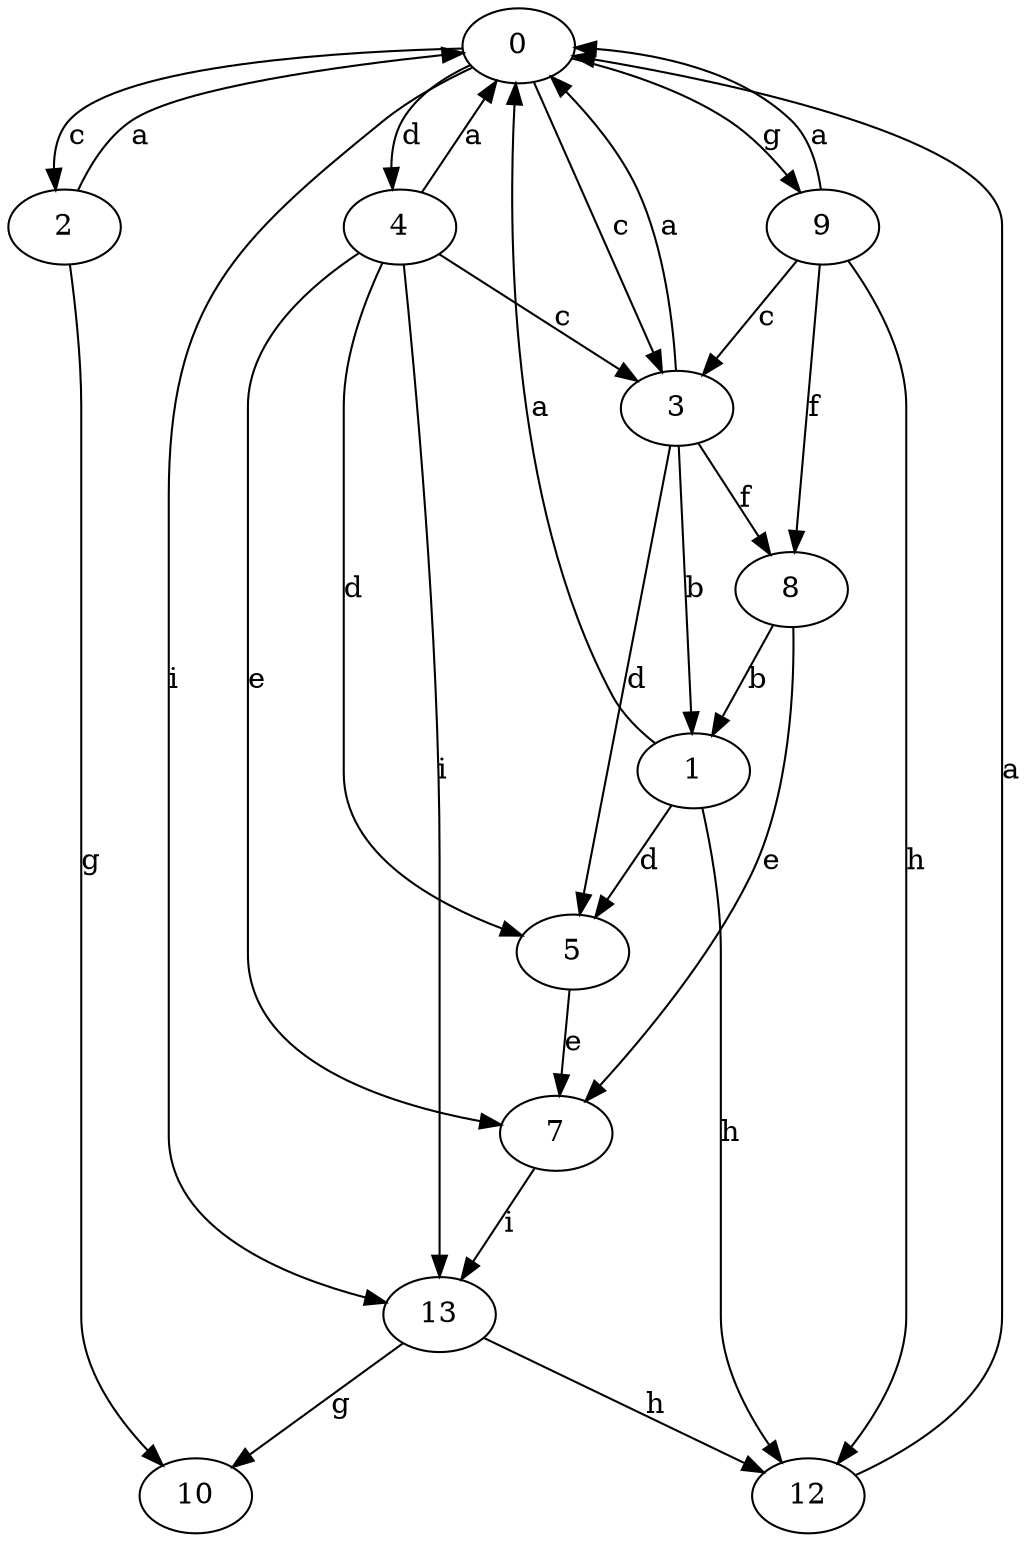 strict digraph  {
0;
1;
2;
3;
4;
5;
7;
8;
9;
10;
12;
13;
0 -> 2  [label=c];
0 -> 3  [label=c];
0 -> 4  [label=d];
0 -> 9  [label=g];
0 -> 13  [label=i];
1 -> 0  [label=a];
1 -> 5  [label=d];
1 -> 12  [label=h];
2 -> 0  [label=a];
2 -> 10  [label=g];
3 -> 0  [label=a];
3 -> 1  [label=b];
3 -> 5  [label=d];
3 -> 8  [label=f];
4 -> 0  [label=a];
4 -> 3  [label=c];
4 -> 5  [label=d];
4 -> 7  [label=e];
4 -> 13  [label=i];
5 -> 7  [label=e];
7 -> 13  [label=i];
8 -> 1  [label=b];
8 -> 7  [label=e];
9 -> 0  [label=a];
9 -> 3  [label=c];
9 -> 8  [label=f];
9 -> 12  [label=h];
12 -> 0  [label=a];
13 -> 10  [label=g];
13 -> 12  [label=h];
}
